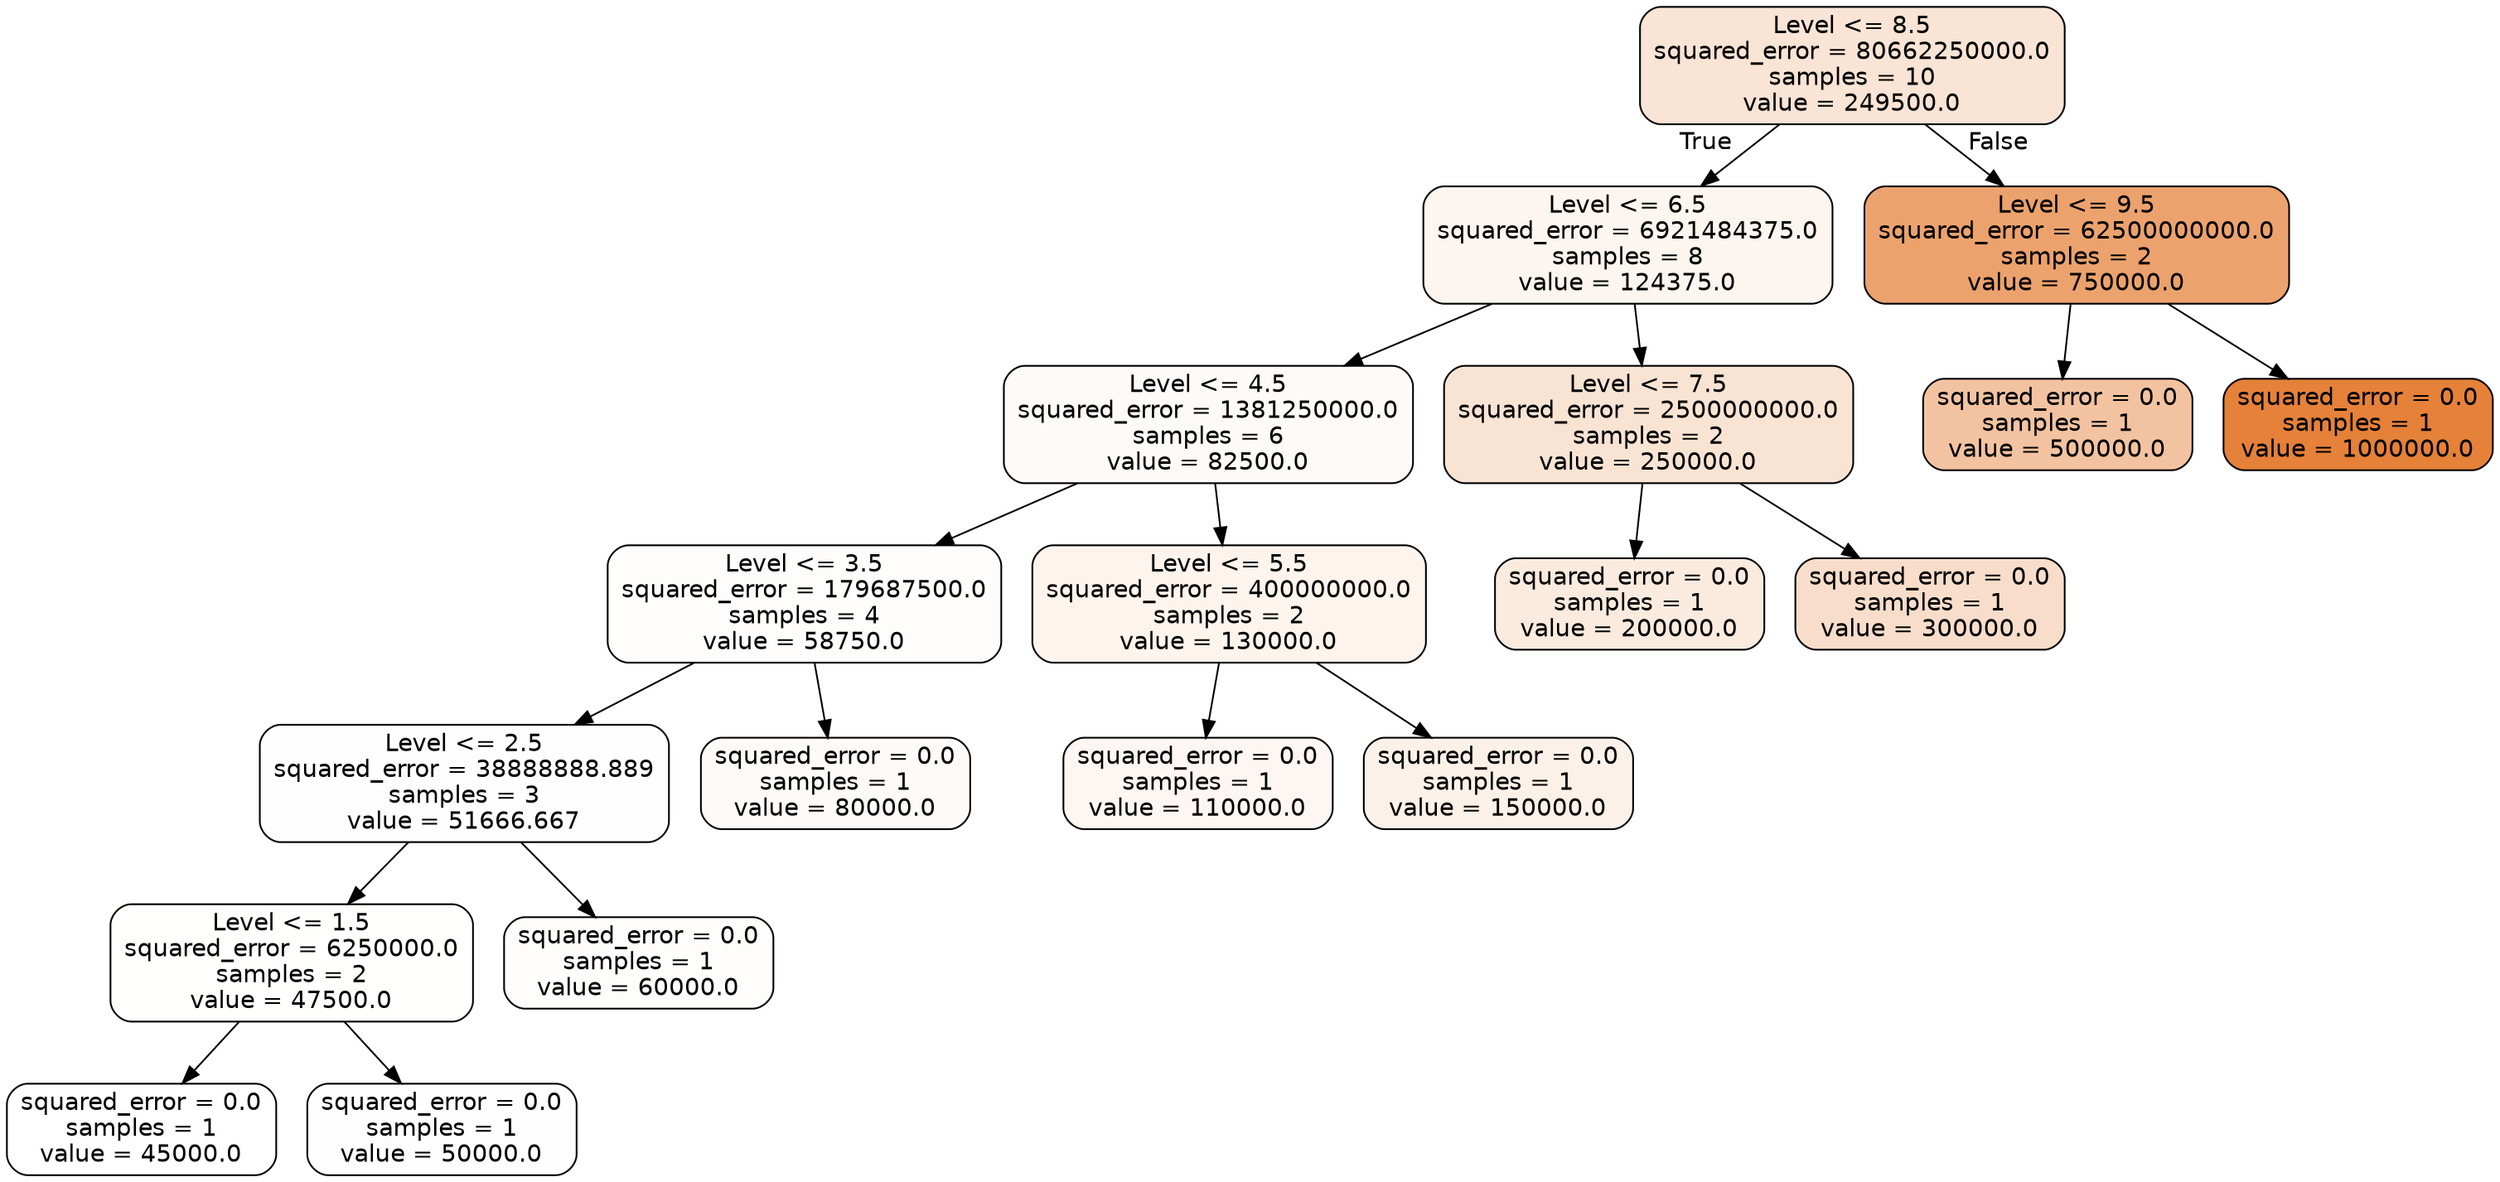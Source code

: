 digraph Tree {
node [shape=box, style="filled, rounded", color="black", fontname="helvetica"] ;
edge [fontname="helvetica"] ;
0 [label="Level <= 8.5\nsquared_error = 80662250000.0\nsamples = 10\nvalue = 249500.0", fillcolor="#f9e4d5"] ;
1 [label="Level <= 6.5\nsquared_error = 6921484375.0\nsamples = 8\nvalue = 124375.0", fillcolor="#fdf5ef"] ;
0 -> 1 [labeldistance=2.5, labelangle=45, headlabel="True"] ;
2 [label="Level <= 4.5\nsquared_error = 1381250000.0\nsamples = 6\nvalue = 82500.0", fillcolor="#fefaf7"] ;
1 -> 2 ;
3 [label="Level <= 3.5\nsquared_error = 179687500.0\nsamples = 4\nvalue = 58750.0", fillcolor="#fffdfc"] ;
2 -> 3 ;
4 [label="Level <= 2.5\nsquared_error = 38888888.889\nsamples = 3\nvalue = 51666.667", fillcolor="#fffefe"] ;
3 -> 4 ;
5 [label="Level <= 1.5\nsquared_error = 6250000.0\nsamples = 2\nvalue = 47500.0", fillcolor="#fffffe"] ;
4 -> 5 ;
6 [label="squared_error = 0.0\nsamples = 1\nvalue = 45000.0", fillcolor="#ffffff"] ;
5 -> 6 ;
7 [label="squared_error = 0.0\nsamples = 1\nvalue = 50000.0", fillcolor="#fffefe"] ;
5 -> 7 ;
8 [label="squared_error = 0.0\nsamples = 1\nvalue = 60000.0", fillcolor="#fffdfc"] ;
4 -> 8 ;
9 [label="squared_error = 0.0\nsamples = 1\nvalue = 80000.0", fillcolor="#fefaf8"] ;
3 -> 9 ;
10 [label="Level <= 5.5\nsquared_error = 400000000.0\nsamples = 2\nvalue = 130000.0", fillcolor="#fdf4ed"] ;
2 -> 10 ;
11 [label="squared_error = 0.0\nsamples = 1\nvalue = 110000.0", fillcolor="#fdf6f2"] ;
10 -> 11 ;
12 [label="squared_error = 0.0\nsamples = 1\nvalue = 150000.0", fillcolor="#fcf1e9"] ;
10 -> 12 ;
13 [label="Level <= 7.5\nsquared_error = 2500000000.0\nsamples = 2\nvalue = 250000.0", fillcolor="#f9e4d4"] ;
1 -> 13 ;
14 [label="squared_error = 0.0\nsamples = 1\nvalue = 200000.0", fillcolor="#fbebdf"] ;
13 -> 14 ;
15 [label="squared_error = 0.0\nsamples = 1\nvalue = 300000.0", fillcolor="#f8ddca"] ;
13 -> 15 ;
16 [label="Level <= 9.5\nsquared_error = 62500000000.0\nsamples = 2\nvalue = 750000.0", fillcolor="#eca26d"] ;
0 -> 16 [labeldistance=2.5, labelangle=-45, headlabel="False"] ;
17 [label="squared_error = 0.0\nsamples = 1\nvalue = 500000.0", fillcolor="#f3c3a1"] ;
16 -> 17 ;
18 [label="squared_error = 0.0\nsamples = 1\nvalue = 1000000.0", fillcolor="#e58139"] ;
16 -> 18 ;
}